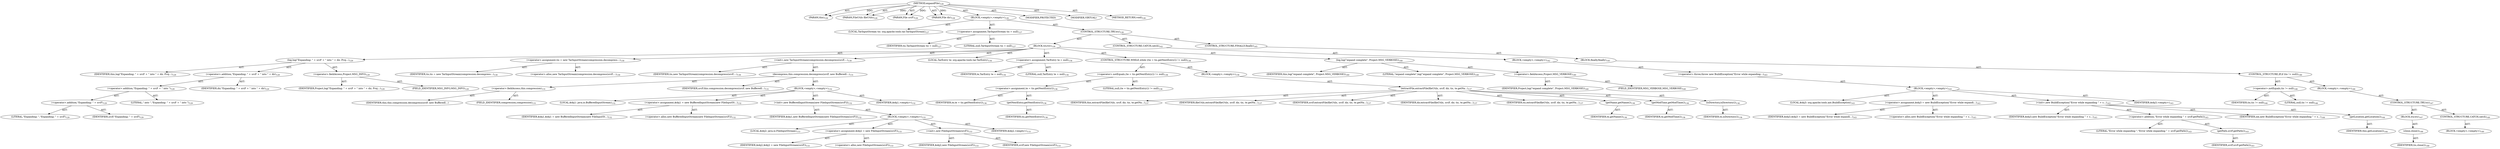 digraph "expandFile" {  
"111669149698" [label = <(METHOD,expandFile)<SUB>126</SUB>> ]
"115964116993" [label = <(PARAM,this)<SUB>126</SUB>> ]
"115964116999" [label = <(PARAM,FileUtils fileUtils)<SUB>126</SUB>> ]
"115964117000" [label = <(PARAM,File srcF)<SUB>126</SUB>> ]
"115964117001" [label = <(PARAM,File dir)<SUB>126</SUB>> ]
"25769803779" [label = <(BLOCK,&lt;empty&gt;,&lt;empty&gt;)<SUB>126</SUB>> ]
"94489280513" [label = <(LOCAL,TarInputStream tis: org.apache.tools.tar.TarInputStream)<SUB>127</SUB>> ]
"30064771084" [label = <(&lt;operator&gt;.assignment,TarInputStream tis = null)<SUB>127</SUB>> ]
"68719476750" [label = <(IDENTIFIER,tis,TarInputStream tis = null)<SUB>127</SUB>> ]
"90194313219" [label = <(LITERAL,null,TarInputStream tis = null)<SUB>127</SUB>> ]
"47244640256" [label = <(CONTROL_STRUCTURE,TRY,try)<SUB>128</SUB>> ]
"25769803780" [label = <(BLOCK,try,try)<SUB>128</SUB>> ]
"30064771085" [label = <(log,log(&quot;Expanding: &quot; + srcF + &quot; into &quot; + dir, Proj...)<SUB>129</SUB>> ]
"68719476738" [label = <(IDENTIFIER,this,log(&quot;Expanding: &quot; + srcF + &quot; into &quot; + dir, Proj...)<SUB>129</SUB>> ]
"30064771086" [label = <(&lt;operator&gt;.addition,&quot;Expanding: &quot; + srcF + &quot; into &quot; + dir)<SUB>129</SUB>> ]
"30064771087" [label = <(&lt;operator&gt;.addition,&quot;Expanding: &quot; + srcF + &quot; into &quot;)<SUB>129</SUB>> ]
"30064771088" [label = <(&lt;operator&gt;.addition,&quot;Expanding: &quot; + srcF)<SUB>129</SUB>> ]
"90194313220" [label = <(LITERAL,&quot;Expanding: &quot;,&quot;Expanding: &quot; + srcF)<SUB>129</SUB>> ]
"68719476751" [label = <(IDENTIFIER,srcF,&quot;Expanding: &quot; + srcF)<SUB>129</SUB>> ]
"90194313221" [label = <(LITERAL,&quot; into &quot;,&quot;Expanding: &quot; + srcF + &quot; into &quot;)<SUB>129</SUB>> ]
"68719476752" [label = <(IDENTIFIER,dir,&quot;Expanding: &quot; + srcF + &quot; into &quot; + dir)<SUB>129</SUB>> ]
"30064771089" [label = <(&lt;operator&gt;.fieldAccess,Project.MSG_INFO)<SUB>129</SUB>> ]
"68719476753" [label = <(IDENTIFIER,Project,log(&quot;Expanding: &quot; + srcF + &quot; into &quot; + dir, Proj...)<SUB>129</SUB>> ]
"55834574849" [label = <(FIELD_IDENTIFIER,MSG_INFO,MSG_INFO)<SUB>129</SUB>> ]
"30064771090" [label = <(&lt;operator&gt;.assignment,tis = new TarInputStream(compression.decompress...)<SUB>130</SUB>> ]
"68719476754" [label = <(IDENTIFIER,tis,tis = new TarInputStream(compression.decompress...)<SUB>130</SUB>> ]
"30064771091" [label = <(&lt;operator&gt;.alloc,new TarInputStream(compression.decompress(srcF,...)<SUB>130</SUB>> ]
"30064771092" [label = <(&lt;init&gt;,new TarInputStream(compression.decompress(srcF,...)<SUB>130</SUB>> ]
"68719476755" [label = <(IDENTIFIER,tis,new TarInputStream(compression.decompress(srcF,...)<SUB>130</SUB>> ]
"30064771093" [label = <(decompress,this.compression.decompress(srcF, new BufferedI...)<SUB>131</SUB>> ]
"30064771094" [label = <(&lt;operator&gt;.fieldAccess,this.compression)<SUB>131</SUB>> ]
"68719476756" [label = <(IDENTIFIER,this,this.compression.decompress(srcF, new BufferedI...)> ]
"55834574850" [label = <(FIELD_IDENTIFIER,compression,compression)<SUB>131</SUB>> ]
"68719476757" [label = <(IDENTIFIER,srcF,this.compression.decompress(srcF, new BufferedI...)<SUB>131</SUB>> ]
"25769803781" [label = <(BLOCK,&lt;empty&gt;,&lt;empty&gt;)<SUB>132</SUB>> ]
"94489280514" [label = <(LOCAL,$obj1: java.io.BufferedInputStream)<SUB>132</SUB>> ]
"30064771095" [label = <(&lt;operator&gt;.assignment,$obj1 = new BufferedInputStream(new FileInputSt...)<SUB>132</SUB>> ]
"68719476758" [label = <(IDENTIFIER,$obj1,$obj1 = new BufferedInputStream(new FileInputSt...)<SUB>132</SUB>> ]
"30064771096" [label = <(&lt;operator&gt;.alloc,new BufferedInputStream(new FileInputStream(srcF)))<SUB>132</SUB>> ]
"30064771097" [label = <(&lt;init&gt;,new BufferedInputStream(new FileInputStream(srcF)))<SUB>132</SUB>> ]
"68719476759" [label = <(IDENTIFIER,$obj1,new BufferedInputStream(new FileInputStream(srcF)))<SUB>132</SUB>> ]
"25769803782" [label = <(BLOCK,&lt;empty&gt;,&lt;empty&gt;)<SUB>133</SUB>> ]
"94489280515" [label = <(LOCAL,$obj2: java.io.FileInputStream)<SUB>133</SUB>> ]
"30064771098" [label = <(&lt;operator&gt;.assignment,$obj2 = new FileInputStream(srcF))<SUB>133</SUB>> ]
"68719476760" [label = <(IDENTIFIER,$obj2,$obj2 = new FileInputStream(srcF))<SUB>133</SUB>> ]
"30064771099" [label = <(&lt;operator&gt;.alloc,new FileInputStream(srcF))<SUB>133</SUB>> ]
"30064771100" [label = <(&lt;init&gt;,new FileInputStream(srcF))<SUB>133</SUB>> ]
"68719476761" [label = <(IDENTIFIER,$obj2,new FileInputStream(srcF))<SUB>133</SUB>> ]
"68719476762" [label = <(IDENTIFIER,srcF,new FileInputStream(srcF))<SUB>133</SUB>> ]
"68719476763" [label = <(IDENTIFIER,$obj2,&lt;empty&gt;)<SUB>133</SUB>> ]
"68719476764" [label = <(IDENTIFIER,$obj1,&lt;empty&gt;)<SUB>132</SUB>> ]
"94489280516" [label = <(LOCAL,TarEntry te: org.apache.tools.tar.TarEntry)<SUB>134</SUB>> ]
"30064771101" [label = <(&lt;operator&gt;.assignment,TarEntry te = null)<SUB>134</SUB>> ]
"68719476765" [label = <(IDENTIFIER,te,TarEntry te = null)<SUB>134</SUB>> ]
"90194313222" [label = <(LITERAL,null,TarEntry te = null)<SUB>134</SUB>> ]
"47244640257" [label = <(CONTROL_STRUCTURE,WHILE,while ((te = tis.getNextEntry()) != null))<SUB>136</SUB>> ]
"30064771102" [label = <(&lt;operator&gt;.notEquals,(te = tis.getNextEntry()) != null)<SUB>136</SUB>> ]
"30064771103" [label = <(&lt;operator&gt;.assignment,te = tis.getNextEntry())<SUB>136</SUB>> ]
"68719476766" [label = <(IDENTIFIER,te,te = tis.getNextEntry())<SUB>136</SUB>> ]
"30064771104" [label = <(getNextEntry,getNextEntry())<SUB>136</SUB>> ]
"68719476767" [label = <(IDENTIFIER,tis,getNextEntry())<SUB>136</SUB>> ]
"90194313223" [label = <(LITERAL,null,(te = tis.getNextEntry()) != null)<SUB>136</SUB>> ]
"25769803783" [label = <(BLOCK,&lt;empty&gt;,&lt;empty&gt;)<SUB>136</SUB>> ]
"30064771105" [label = <(extractFile,extractFile(fileUtils, srcF, dir, tis, te.getNa...)<SUB>137</SUB>> ]
"68719476739" [label = <(IDENTIFIER,this,extractFile(fileUtils, srcF, dir, tis, te.getNa...)<SUB>137</SUB>> ]
"68719476768" [label = <(IDENTIFIER,fileUtils,extractFile(fileUtils, srcF, dir, tis, te.getNa...)<SUB>137</SUB>> ]
"68719476769" [label = <(IDENTIFIER,srcF,extractFile(fileUtils, srcF, dir, tis, te.getNa...)<SUB>137</SUB>> ]
"68719476770" [label = <(IDENTIFIER,dir,extractFile(fileUtils, srcF, dir, tis, te.getNa...)<SUB>137</SUB>> ]
"68719476771" [label = <(IDENTIFIER,tis,extractFile(fileUtils, srcF, dir, tis, te.getNa...)<SUB>137</SUB>> ]
"30064771106" [label = <(getName,getName())<SUB>138</SUB>> ]
"68719476772" [label = <(IDENTIFIER,te,getName())<SUB>138</SUB>> ]
"30064771107" [label = <(getModTime,getModTime())<SUB>138</SUB>> ]
"68719476773" [label = <(IDENTIFIER,te,getModTime())<SUB>138</SUB>> ]
"30064771108" [label = <(isDirectory,isDirectory())<SUB>138</SUB>> ]
"68719476774" [label = <(IDENTIFIER,te,isDirectory())<SUB>138</SUB>> ]
"30064771109" [label = <(log,log(&quot;expand complete&quot;, Project.MSG_VERBOSE))<SUB>140</SUB>> ]
"68719476740" [label = <(IDENTIFIER,this,log(&quot;expand complete&quot;, Project.MSG_VERBOSE))<SUB>140</SUB>> ]
"90194313224" [label = <(LITERAL,&quot;expand complete&quot;,log(&quot;expand complete&quot;, Project.MSG_VERBOSE))<SUB>140</SUB>> ]
"30064771110" [label = <(&lt;operator&gt;.fieldAccess,Project.MSG_VERBOSE)<SUB>140</SUB>> ]
"68719476775" [label = <(IDENTIFIER,Project,log(&quot;expand complete&quot;, Project.MSG_VERBOSE))<SUB>140</SUB>> ]
"55834574851" [label = <(FIELD_IDENTIFIER,MSG_VERBOSE,MSG_VERBOSE)<SUB>140</SUB>> ]
"47244640258" [label = <(CONTROL_STRUCTURE,CATCH,catch)<SUB>142</SUB>> ]
"25769803784" [label = <(BLOCK,&lt;empty&gt;,&lt;empty&gt;)<SUB>142</SUB>> ]
"30064771111" [label = <(&lt;operator&gt;.throw,throw new BuildException(&quot;Error while expanding...)<SUB>143</SUB>> ]
"25769803785" [label = <(BLOCK,&lt;empty&gt;,&lt;empty&gt;)<SUB>143</SUB>> ]
"94489280517" [label = <(LOCAL,$obj3: org.apache.tools.ant.BuildException)<SUB>143</SUB>> ]
"30064771112" [label = <(&lt;operator&gt;.assignment,$obj3 = new BuildException(&quot;Error while expandi...)<SUB>143</SUB>> ]
"68719476776" [label = <(IDENTIFIER,$obj3,$obj3 = new BuildException(&quot;Error while expandi...)<SUB>143</SUB>> ]
"30064771113" [label = <(&lt;operator&gt;.alloc,new BuildException(&quot;Error while expanding &quot; + s...)<SUB>143</SUB>> ]
"30064771114" [label = <(&lt;init&gt;,new BuildException(&quot;Error while expanding &quot; + s...)<SUB>143</SUB>> ]
"68719476777" [label = <(IDENTIFIER,$obj3,new BuildException(&quot;Error while expanding &quot; + s...)<SUB>143</SUB>> ]
"30064771115" [label = <(&lt;operator&gt;.addition,&quot;Error while expanding &quot; + srcF.getPath())<SUB>143</SUB>> ]
"90194313225" [label = <(LITERAL,&quot;Error while expanding &quot;,&quot;Error while expanding &quot; + srcF.getPath())<SUB>143</SUB>> ]
"30064771116" [label = <(getPath,srcF.getPath())<SUB>143</SUB>> ]
"68719476778" [label = <(IDENTIFIER,srcF,srcF.getPath())<SUB>143</SUB>> ]
"68719476779" [label = <(IDENTIFIER,ioe,new BuildException(&quot;Error while expanding &quot; + s...)<SUB>144</SUB>> ]
"30064771117" [label = <(getLocation,getLocation())<SUB>144</SUB>> ]
"68719476741" [label = <(IDENTIFIER,this,getLocation())<SUB>144</SUB>> ]
"68719476780" [label = <(IDENTIFIER,$obj3,&lt;empty&gt;)<SUB>143</SUB>> ]
"47244640259" [label = <(CONTROL_STRUCTURE,FINALLY,finally)<SUB>145</SUB>> ]
"25769803786" [label = <(BLOCK,finally,finally)<SUB>145</SUB>> ]
"47244640260" [label = <(CONTROL_STRUCTURE,IF,if (tis != null))<SUB>146</SUB>> ]
"30064771118" [label = <(&lt;operator&gt;.notEquals,tis != null)<SUB>146</SUB>> ]
"68719476781" [label = <(IDENTIFIER,tis,tis != null)<SUB>146</SUB>> ]
"90194313226" [label = <(LITERAL,null,tis != null)<SUB>146</SUB>> ]
"25769803787" [label = <(BLOCK,&lt;empty&gt;,&lt;empty&gt;)<SUB>146</SUB>> ]
"47244640261" [label = <(CONTROL_STRUCTURE,TRY,try)<SUB>147</SUB>> ]
"25769803788" [label = <(BLOCK,try,try)<SUB>147</SUB>> ]
"30064771119" [label = <(close,close())<SUB>148</SUB>> ]
"68719476782" [label = <(IDENTIFIER,tis,close())<SUB>148</SUB>> ]
"47244640262" [label = <(CONTROL_STRUCTURE,CATCH,catch)<SUB>149</SUB>> ]
"25769803789" [label = <(BLOCK,&lt;empty&gt;,&lt;empty&gt;)<SUB>149</SUB>> ]
"133143986181" [label = <(MODIFIER,PROTECTED)> ]
"133143986182" [label = <(MODIFIER,VIRTUAL)> ]
"128849018882" [label = <(METHOD_RETURN,void)<SUB>126</SUB>> ]
  "111669149698" -> "115964116993"  [ label = "AST: "] 
  "111669149698" -> "115964116999"  [ label = "AST: "] 
  "111669149698" -> "115964117000"  [ label = "AST: "] 
  "111669149698" -> "115964117001"  [ label = "AST: "] 
  "111669149698" -> "25769803779"  [ label = "AST: "] 
  "111669149698" -> "133143986181"  [ label = "AST: "] 
  "111669149698" -> "133143986182"  [ label = "AST: "] 
  "111669149698" -> "128849018882"  [ label = "AST: "] 
  "25769803779" -> "94489280513"  [ label = "AST: "] 
  "25769803779" -> "30064771084"  [ label = "AST: "] 
  "25769803779" -> "47244640256"  [ label = "AST: "] 
  "30064771084" -> "68719476750"  [ label = "AST: "] 
  "30064771084" -> "90194313219"  [ label = "AST: "] 
  "47244640256" -> "25769803780"  [ label = "AST: "] 
  "47244640256" -> "47244640258"  [ label = "AST: "] 
  "47244640256" -> "47244640259"  [ label = "AST: "] 
  "25769803780" -> "30064771085"  [ label = "AST: "] 
  "25769803780" -> "30064771090"  [ label = "AST: "] 
  "25769803780" -> "30064771092"  [ label = "AST: "] 
  "25769803780" -> "94489280516"  [ label = "AST: "] 
  "25769803780" -> "30064771101"  [ label = "AST: "] 
  "25769803780" -> "47244640257"  [ label = "AST: "] 
  "25769803780" -> "30064771109"  [ label = "AST: "] 
  "30064771085" -> "68719476738"  [ label = "AST: "] 
  "30064771085" -> "30064771086"  [ label = "AST: "] 
  "30064771085" -> "30064771089"  [ label = "AST: "] 
  "30064771086" -> "30064771087"  [ label = "AST: "] 
  "30064771086" -> "68719476752"  [ label = "AST: "] 
  "30064771087" -> "30064771088"  [ label = "AST: "] 
  "30064771087" -> "90194313221"  [ label = "AST: "] 
  "30064771088" -> "90194313220"  [ label = "AST: "] 
  "30064771088" -> "68719476751"  [ label = "AST: "] 
  "30064771089" -> "68719476753"  [ label = "AST: "] 
  "30064771089" -> "55834574849"  [ label = "AST: "] 
  "30064771090" -> "68719476754"  [ label = "AST: "] 
  "30064771090" -> "30064771091"  [ label = "AST: "] 
  "30064771092" -> "68719476755"  [ label = "AST: "] 
  "30064771092" -> "30064771093"  [ label = "AST: "] 
  "30064771093" -> "30064771094"  [ label = "AST: "] 
  "30064771093" -> "68719476757"  [ label = "AST: "] 
  "30064771093" -> "25769803781"  [ label = "AST: "] 
  "30064771094" -> "68719476756"  [ label = "AST: "] 
  "30064771094" -> "55834574850"  [ label = "AST: "] 
  "25769803781" -> "94489280514"  [ label = "AST: "] 
  "25769803781" -> "30064771095"  [ label = "AST: "] 
  "25769803781" -> "30064771097"  [ label = "AST: "] 
  "25769803781" -> "68719476764"  [ label = "AST: "] 
  "30064771095" -> "68719476758"  [ label = "AST: "] 
  "30064771095" -> "30064771096"  [ label = "AST: "] 
  "30064771097" -> "68719476759"  [ label = "AST: "] 
  "30064771097" -> "25769803782"  [ label = "AST: "] 
  "25769803782" -> "94489280515"  [ label = "AST: "] 
  "25769803782" -> "30064771098"  [ label = "AST: "] 
  "25769803782" -> "30064771100"  [ label = "AST: "] 
  "25769803782" -> "68719476763"  [ label = "AST: "] 
  "30064771098" -> "68719476760"  [ label = "AST: "] 
  "30064771098" -> "30064771099"  [ label = "AST: "] 
  "30064771100" -> "68719476761"  [ label = "AST: "] 
  "30064771100" -> "68719476762"  [ label = "AST: "] 
  "30064771101" -> "68719476765"  [ label = "AST: "] 
  "30064771101" -> "90194313222"  [ label = "AST: "] 
  "47244640257" -> "30064771102"  [ label = "AST: "] 
  "47244640257" -> "25769803783"  [ label = "AST: "] 
  "30064771102" -> "30064771103"  [ label = "AST: "] 
  "30064771102" -> "90194313223"  [ label = "AST: "] 
  "30064771103" -> "68719476766"  [ label = "AST: "] 
  "30064771103" -> "30064771104"  [ label = "AST: "] 
  "30064771104" -> "68719476767"  [ label = "AST: "] 
  "25769803783" -> "30064771105"  [ label = "AST: "] 
  "30064771105" -> "68719476739"  [ label = "AST: "] 
  "30064771105" -> "68719476768"  [ label = "AST: "] 
  "30064771105" -> "68719476769"  [ label = "AST: "] 
  "30064771105" -> "68719476770"  [ label = "AST: "] 
  "30064771105" -> "68719476771"  [ label = "AST: "] 
  "30064771105" -> "30064771106"  [ label = "AST: "] 
  "30064771105" -> "30064771107"  [ label = "AST: "] 
  "30064771105" -> "30064771108"  [ label = "AST: "] 
  "30064771106" -> "68719476772"  [ label = "AST: "] 
  "30064771107" -> "68719476773"  [ label = "AST: "] 
  "30064771108" -> "68719476774"  [ label = "AST: "] 
  "30064771109" -> "68719476740"  [ label = "AST: "] 
  "30064771109" -> "90194313224"  [ label = "AST: "] 
  "30064771109" -> "30064771110"  [ label = "AST: "] 
  "30064771110" -> "68719476775"  [ label = "AST: "] 
  "30064771110" -> "55834574851"  [ label = "AST: "] 
  "47244640258" -> "25769803784"  [ label = "AST: "] 
  "25769803784" -> "30064771111"  [ label = "AST: "] 
  "30064771111" -> "25769803785"  [ label = "AST: "] 
  "25769803785" -> "94489280517"  [ label = "AST: "] 
  "25769803785" -> "30064771112"  [ label = "AST: "] 
  "25769803785" -> "30064771114"  [ label = "AST: "] 
  "25769803785" -> "68719476780"  [ label = "AST: "] 
  "30064771112" -> "68719476776"  [ label = "AST: "] 
  "30064771112" -> "30064771113"  [ label = "AST: "] 
  "30064771114" -> "68719476777"  [ label = "AST: "] 
  "30064771114" -> "30064771115"  [ label = "AST: "] 
  "30064771114" -> "68719476779"  [ label = "AST: "] 
  "30064771114" -> "30064771117"  [ label = "AST: "] 
  "30064771115" -> "90194313225"  [ label = "AST: "] 
  "30064771115" -> "30064771116"  [ label = "AST: "] 
  "30064771116" -> "68719476778"  [ label = "AST: "] 
  "30064771117" -> "68719476741"  [ label = "AST: "] 
  "47244640259" -> "25769803786"  [ label = "AST: "] 
  "25769803786" -> "47244640260"  [ label = "AST: "] 
  "47244640260" -> "30064771118"  [ label = "AST: "] 
  "47244640260" -> "25769803787"  [ label = "AST: "] 
  "30064771118" -> "68719476781"  [ label = "AST: "] 
  "30064771118" -> "90194313226"  [ label = "AST: "] 
  "25769803787" -> "47244640261"  [ label = "AST: "] 
  "47244640261" -> "25769803788"  [ label = "AST: "] 
  "47244640261" -> "47244640262"  [ label = "AST: "] 
  "25769803788" -> "30064771119"  [ label = "AST: "] 
  "30064771119" -> "68719476782"  [ label = "AST: "] 
  "47244640262" -> "25769803789"  [ label = "AST: "] 
  "111669149698" -> "115964116993"  [ label = "DDG: "] 
  "111669149698" -> "115964116999"  [ label = "DDG: "] 
  "111669149698" -> "115964117000"  [ label = "DDG: "] 
  "111669149698" -> "115964117001"  [ label = "DDG: "] 
}
